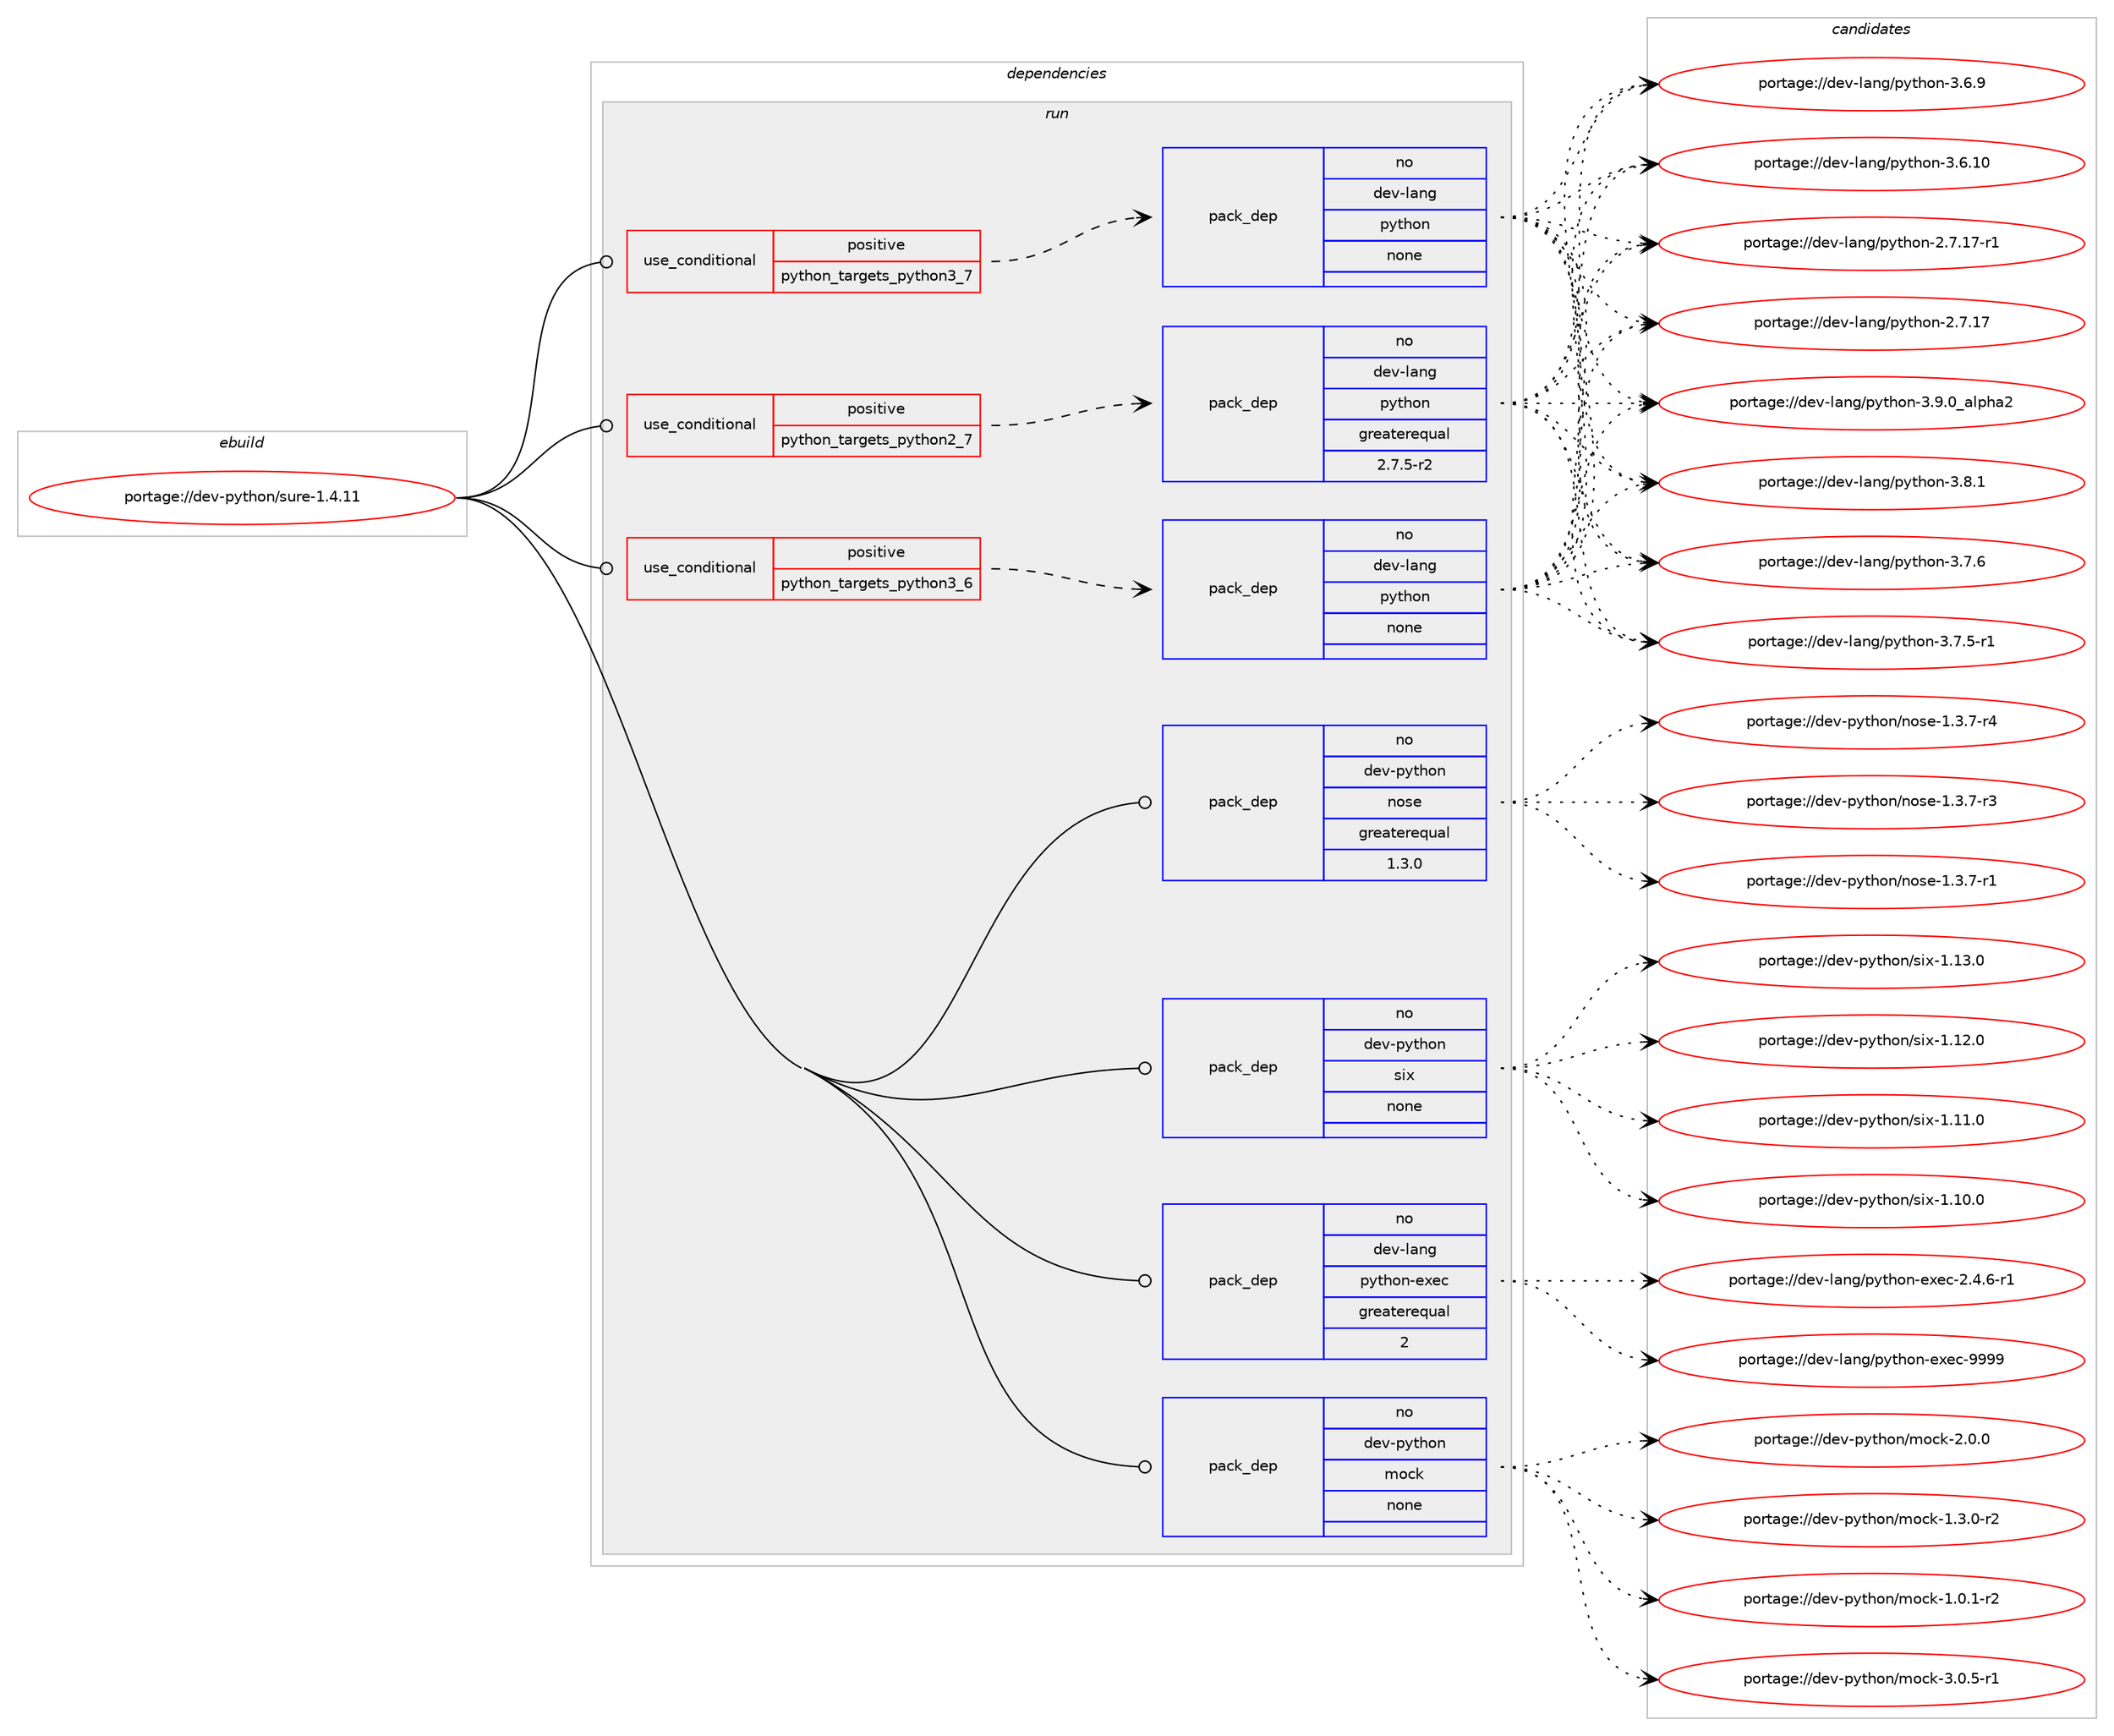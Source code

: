 digraph prolog {

# *************
# Graph options
# *************

newrank=true;
concentrate=true;
compound=true;
graph [rankdir=LR,fontname=Helvetica,fontsize=10,ranksep=1.5];#, ranksep=2.5, nodesep=0.2];
edge  [arrowhead=vee];
node  [fontname=Helvetica,fontsize=10];

# **********
# The ebuild
# **********

subgraph cluster_leftcol {
color=gray;
rank=same;
label=<<i>ebuild</i>>;
id [label="portage://dev-python/sure-1.4.11", color=red, width=4, href="../dev-python/sure-1.4.11.svg"];
}

# ****************
# The dependencies
# ****************

subgraph cluster_midcol {
color=gray;
label=<<i>dependencies</i>>;
subgraph cluster_compile {
fillcolor="#eeeeee";
style=filled;
label=<<i>compile</i>>;
}
subgraph cluster_compileandrun {
fillcolor="#eeeeee";
style=filled;
label=<<i>compile and run</i>>;
}
subgraph cluster_run {
fillcolor="#eeeeee";
style=filled;
label=<<i>run</i>>;
subgraph cond105243 {
dependency423290 [label=<<TABLE BORDER="0" CELLBORDER="1" CELLSPACING="0" CELLPADDING="4"><TR><TD ROWSPAN="3" CELLPADDING="10">use_conditional</TD></TR><TR><TD>positive</TD></TR><TR><TD>python_targets_python2_7</TD></TR></TABLE>>, shape=none, color=red];
subgraph pack313150 {
dependency423291 [label=<<TABLE BORDER="0" CELLBORDER="1" CELLSPACING="0" CELLPADDING="4" WIDTH="220"><TR><TD ROWSPAN="6" CELLPADDING="30">pack_dep</TD></TR><TR><TD WIDTH="110">no</TD></TR><TR><TD>dev-lang</TD></TR><TR><TD>python</TD></TR><TR><TD>greaterequal</TD></TR><TR><TD>2.7.5-r2</TD></TR></TABLE>>, shape=none, color=blue];
}
dependency423290:e -> dependency423291:w [weight=20,style="dashed",arrowhead="vee"];
}
id:e -> dependency423290:w [weight=20,style="solid",arrowhead="odot"];
subgraph cond105244 {
dependency423292 [label=<<TABLE BORDER="0" CELLBORDER="1" CELLSPACING="0" CELLPADDING="4"><TR><TD ROWSPAN="3" CELLPADDING="10">use_conditional</TD></TR><TR><TD>positive</TD></TR><TR><TD>python_targets_python3_6</TD></TR></TABLE>>, shape=none, color=red];
subgraph pack313151 {
dependency423293 [label=<<TABLE BORDER="0" CELLBORDER="1" CELLSPACING="0" CELLPADDING="4" WIDTH="220"><TR><TD ROWSPAN="6" CELLPADDING="30">pack_dep</TD></TR><TR><TD WIDTH="110">no</TD></TR><TR><TD>dev-lang</TD></TR><TR><TD>python</TD></TR><TR><TD>none</TD></TR><TR><TD></TD></TR></TABLE>>, shape=none, color=blue];
}
dependency423292:e -> dependency423293:w [weight=20,style="dashed",arrowhead="vee"];
}
id:e -> dependency423292:w [weight=20,style="solid",arrowhead="odot"];
subgraph cond105245 {
dependency423294 [label=<<TABLE BORDER="0" CELLBORDER="1" CELLSPACING="0" CELLPADDING="4"><TR><TD ROWSPAN="3" CELLPADDING="10">use_conditional</TD></TR><TR><TD>positive</TD></TR><TR><TD>python_targets_python3_7</TD></TR></TABLE>>, shape=none, color=red];
subgraph pack313152 {
dependency423295 [label=<<TABLE BORDER="0" CELLBORDER="1" CELLSPACING="0" CELLPADDING="4" WIDTH="220"><TR><TD ROWSPAN="6" CELLPADDING="30">pack_dep</TD></TR><TR><TD WIDTH="110">no</TD></TR><TR><TD>dev-lang</TD></TR><TR><TD>python</TD></TR><TR><TD>none</TD></TR><TR><TD></TD></TR></TABLE>>, shape=none, color=blue];
}
dependency423294:e -> dependency423295:w [weight=20,style="dashed",arrowhead="vee"];
}
id:e -> dependency423294:w [weight=20,style="solid",arrowhead="odot"];
subgraph pack313153 {
dependency423296 [label=<<TABLE BORDER="0" CELLBORDER="1" CELLSPACING="0" CELLPADDING="4" WIDTH="220"><TR><TD ROWSPAN="6" CELLPADDING="30">pack_dep</TD></TR><TR><TD WIDTH="110">no</TD></TR><TR><TD>dev-lang</TD></TR><TR><TD>python-exec</TD></TR><TR><TD>greaterequal</TD></TR><TR><TD>2</TD></TR></TABLE>>, shape=none, color=blue];
}
id:e -> dependency423296:w [weight=20,style="solid",arrowhead="odot"];
subgraph pack313154 {
dependency423297 [label=<<TABLE BORDER="0" CELLBORDER="1" CELLSPACING="0" CELLPADDING="4" WIDTH="220"><TR><TD ROWSPAN="6" CELLPADDING="30">pack_dep</TD></TR><TR><TD WIDTH="110">no</TD></TR><TR><TD>dev-python</TD></TR><TR><TD>mock</TD></TR><TR><TD>none</TD></TR><TR><TD></TD></TR></TABLE>>, shape=none, color=blue];
}
id:e -> dependency423297:w [weight=20,style="solid",arrowhead="odot"];
subgraph pack313155 {
dependency423298 [label=<<TABLE BORDER="0" CELLBORDER="1" CELLSPACING="0" CELLPADDING="4" WIDTH="220"><TR><TD ROWSPAN="6" CELLPADDING="30">pack_dep</TD></TR><TR><TD WIDTH="110">no</TD></TR><TR><TD>dev-python</TD></TR><TR><TD>nose</TD></TR><TR><TD>greaterequal</TD></TR><TR><TD>1.3.0</TD></TR></TABLE>>, shape=none, color=blue];
}
id:e -> dependency423298:w [weight=20,style="solid",arrowhead="odot"];
subgraph pack313156 {
dependency423299 [label=<<TABLE BORDER="0" CELLBORDER="1" CELLSPACING="0" CELLPADDING="4" WIDTH="220"><TR><TD ROWSPAN="6" CELLPADDING="30">pack_dep</TD></TR><TR><TD WIDTH="110">no</TD></TR><TR><TD>dev-python</TD></TR><TR><TD>six</TD></TR><TR><TD>none</TD></TR><TR><TD></TD></TR></TABLE>>, shape=none, color=blue];
}
id:e -> dependency423299:w [weight=20,style="solid",arrowhead="odot"];
}
}

# **************
# The candidates
# **************

subgraph cluster_choices {
rank=same;
color=gray;
label=<<i>candidates</i>>;

subgraph choice313150 {
color=black;
nodesep=1;
choice10010111845108971101034711212111610411111045514657464895971081121049750 [label="portage://dev-lang/python-3.9.0_alpha2", color=red, width=4,href="../dev-lang/python-3.9.0_alpha2.svg"];
choice100101118451089711010347112121116104111110455146564649 [label="portage://dev-lang/python-3.8.1", color=red, width=4,href="../dev-lang/python-3.8.1.svg"];
choice100101118451089711010347112121116104111110455146554654 [label="portage://dev-lang/python-3.7.6", color=red, width=4,href="../dev-lang/python-3.7.6.svg"];
choice1001011184510897110103471121211161041111104551465546534511449 [label="portage://dev-lang/python-3.7.5-r1", color=red, width=4,href="../dev-lang/python-3.7.5-r1.svg"];
choice100101118451089711010347112121116104111110455146544657 [label="portage://dev-lang/python-3.6.9", color=red, width=4,href="../dev-lang/python-3.6.9.svg"];
choice10010111845108971101034711212111610411111045514654464948 [label="portage://dev-lang/python-3.6.10", color=red, width=4,href="../dev-lang/python-3.6.10.svg"];
choice100101118451089711010347112121116104111110455046554649554511449 [label="portage://dev-lang/python-2.7.17-r1", color=red, width=4,href="../dev-lang/python-2.7.17-r1.svg"];
choice10010111845108971101034711212111610411111045504655464955 [label="portage://dev-lang/python-2.7.17", color=red, width=4,href="../dev-lang/python-2.7.17.svg"];
dependency423291:e -> choice10010111845108971101034711212111610411111045514657464895971081121049750:w [style=dotted,weight="100"];
dependency423291:e -> choice100101118451089711010347112121116104111110455146564649:w [style=dotted,weight="100"];
dependency423291:e -> choice100101118451089711010347112121116104111110455146554654:w [style=dotted,weight="100"];
dependency423291:e -> choice1001011184510897110103471121211161041111104551465546534511449:w [style=dotted,weight="100"];
dependency423291:e -> choice100101118451089711010347112121116104111110455146544657:w [style=dotted,weight="100"];
dependency423291:e -> choice10010111845108971101034711212111610411111045514654464948:w [style=dotted,weight="100"];
dependency423291:e -> choice100101118451089711010347112121116104111110455046554649554511449:w [style=dotted,weight="100"];
dependency423291:e -> choice10010111845108971101034711212111610411111045504655464955:w [style=dotted,weight="100"];
}
subgraph choice313151 {
color=black;
nodesep=1;
choice10010111845108971101034711212111610411111045514657464895971081121049750 [label="portage://dev-lang/python-3.9.0_alpha2", color=red, width=4,href="../dev-lang/python-3.9.0_alpha2.svg"];
choice100101118451089711010347112121116104111110455146564649 [label="portage://dev-lang/python-3.8.1", color=red, width=4,href="../dev-lang/python-3.8.1.svg"];
choice100101118451089711010347112121116104111110455146554654 [label="portage://dev-lang/python-3.7.6", color=red, width=4,href="../dev-lang/python-3.7.6.svg"];
choice1001011184510897110103471121211161041111104551465546534511449 [label="portage://dev-lang/python-3.7.5-r1", color=red, width=4,href="../dev-lang/python-3.7.5-r1.svg"];
choice100101118451089711010347112121116104111110455146544657 [label="portage://dev-lang/python-3.6.9", color=red, width=4,href="../dev-lang/python-3.6.9.svg"];
choice10010111845108971101034711212111610411111045514654464948 [label="portage://dev-lang/python-3.6.10", color=red, width=4,href="../dev-lang/python-3.6.10.svg"];
choice100101118451089711010347112121116104111110455046554649554511449 [label="portage://dev-lang/python-2.7.17-r1", color=red, width=4,href="../dev-lang/python-2.7.17-r1.svg"];
choice10010111845108971101034711212111610411111045504655464955 [label="portage://dev-lang/python-2.7.17", color=red, width=4,href="../dev-lang/python-2.7.17.svg"];
dependency423293:e -> choice10010111845108971101034711212111610411111045514657464895971081121049750:w [style=dotted,weight="100"];
dependency423293:e -> choice100101118451089711010347112121116104111110455146564649:w [style=dotted,weight="100"];
dependency423293:e -> choice100101118451089711010347112121116104111110455146554654:w [style=dotted,weight="100"];
dependency423293:e -> choice1001011184510897110103471121211161041111104551465546534511449:w [style=dotted,weight="100"];
dependency423293:e -> choice100101118451089711010347112121116104111110455146544657:w [style=dotted,weight="100"];
dependency423293:e -> choice10010111845108971101034711212111610411111045514654464948:w [style=dotted,weight="100"];
dependency423293:e -> choice100101118451089711010347112121116104111110455046554649554511449:w [style=dotted,weight="100"];
dependency423293:e -> choice10010111845108971101034711212111610411111045504655464955:w [style=dotted,weight="100"];
}
subgraph choice313152 {
color=black;
nodesep=1;
choice10010111845108971101034711212111610411111045514657464895971081121049750 [label="portage://dev-lang/python-3.9.0_alpha2", color=red, width=4,href="../dev-lang/python-3.9.0_alpha2.svg"];
choice100101118451089711010347112121116104111110455146564649 [label="portage://dev-lang/python-3.8.1", color=red, width=4,href="../dev-lang/python-3.8.1.svg"];
choice100101118451089711010347112121116104111110455146554654 [label="portage://dev-lang/python-3.7.6", color=red, width=4,href="../dev-lang/python-3.7.6.svg"];
choice1001011184510897110103471121211161041111104551465546534511449 [label="portage://dev-lang/python-3.7.5-r1", color=red, width=4,href="../dev-lang/python-3.7.5-r1.svg"];
choice100101118451089711010347112121116104111110455146544657 [label="portage://dev-lang/python-3.6.9", color=red, width=4,href="../dev-lang/python-3.6.9.svg"];
choice10010111845108971101034711212111610411111045514654464948 [label="portage://dev-lang/python-3.6.10", color=red, width=4,href="../dev-lang/python-3.6.10.svg"];
choice100101118451089711010347112121116104111110455046554649554511449 [label="portage://dev-lang/python-2.7.17-r1", color=red, width=4,href="../dev-lang/python-2.7.17-r1.svg"];
choice10010111845108971101034711212111610411111045504655464955 [label="portage://dev-lang/python-2.7.17", color=red, width=4,href="../dev-lang/python-2.7.17.svg"];
dependency423295:e -> choice10010111845108971101034711212111610411111045514657464895971081121049750:w [style=dotted,weight="100"];
dependency423295:e -> choice100101118451089711010347112121116104111110455146564649:w [style=dotted,weight="100"];
dependency423295:e -> choice100101118451089711010347112121116104111110455146554654:w [style=dotted,weight="100"];
dependency423295:e -> choice1001011184510897110103471121211161041111104551465546534511449:w [style=dotted,weight="100"];
dependency423295:e -> choice100101118451089711010347112121116104111110455146544657:w [style=dotted,weight="100"];
dependency423295:e -> choice10010111845108971101034711212111610411111045514654464948:w [style=dotted,weight="100"];
dependency423295:e -> choice100101118451089711010347112121116104111110455046554649554511449:w [style=dotted,weight="100"];
dependency423295:e -> choice10010111845108971101034711212111610411111045504655464955:w [style=dotted,weight="100"];
}
subgraph choice313153 {
color=black;
nodesep=1;
choice10010111845108971101034711212111610411111045101120101994557575757 [label="portage://dev-lang/python-exec-9999", color=red, width=4,href="../dev-lang/python-exec-9999.svg"];
choice10010111845108971101034711212111610411111045101120101994550465246544511449 [label="portage://dev-lang/python-exec-2.4.6-r1", color=red, width=4,href="../dev-lang/python-exec-2.4.6-r1.svg"];
dependency423296:e -> choice10010111845108971101034711212111610411111045101120101994557575757:w [style=dotted,weight="100"];
dependency423296:e -> choice10010111845108971101034711212111610411111045101120101994550465246544511449:w [style=dotted,weight="100"];
}
subgraph choice313154 {
color=black;
nodesep=1;
choice1001011184511212111610411111047109111991074551464846534511449 [label="portage://dev-python/mock-3.0.5-r1", color=red, width=4,href="../dev-python/mock-3.0.5-r1.svg"];
choice100101118451121211161041111104710911199107455046484648 [label="portage://dev-python/mock-2.0.0", color=red, width=4,href="../dev-python/mock-2.0.0.svg"];
choice1001011184511212111610411111047109111991074549465146484511450 [label="portage://dev-python/mock-1.3.0-r2", color=red, width=4,href="../dev-python/mock-1.3.0-r2.svg"];
choice1001011184511212111610411111047109111991074549464846494511450 [label="portage://dev-python/mock-1.0.1-r2", color=red, width=4,href="../dev-python/mock-1.0.1-r2.svg"];
dependency423297:e -> choice1001011184511212111610411111047109111991074551464846534511449:w [style=dotted,weight="100"];
dependency423297:e -> choice100101118451121211161041111104710911199107455046484648:w [style=dotted,weight="100"];
dependency423297:e -> choice1001011184511212111610411111047109111991074549465146484511450:w [style=dotted,weight="100"];
dependency423297:e -> choice1001011184511212111610411111047109111991074549464846494511450:w [style=dotted,weight="100"];
}
subgraph choice313155 {
color=black;
nodesep=1;
choice10010111845112121116104111110471101111151014549465146554511452 [label="portage://dev-python/nose-1.3.7-r4", color=red, width=4,href="../dev-python/nose-1.3.7-r4.svg"];
choice10010111845112121116104111110471101111151014549465146554511451 [label="portage://dev-python/nose-1.3.7-r3", color=red, width=4,href="../dev-python/nose-1.3.7-r3.svg"];
choice10010111845112121116104111110471101111151014549465146554511449 [label="portage://dev-python/nose-1.3.7-r1", color=red, width=4,href="../dev-python/nose-1.3.7-r1.svg"];
dependency423298:e -> choice10010111845112121116104111110471101111151014549465146554511452:w [style=dotted,weight="100"];
dependency423298:e -> choice10010111845112121116104111110471101111151014549465146554511451:w [style=dotted,weight="100"];
dependency423298:e -> choice10010111845112121116104111110471101111151014549465146554511449:w [style=dotted,weight="100"];
}
subgraph choice313156 {
color=black;
nodesep=1;
choice100101118451121211161041111104711510512045494649514648 [label="portage://dev-python/six-1.13.0", color=red, width=4,href="../dev-python/six-1.13.0.svg"];
choice100101118451121211161041111104711510512045494649504648 [label="portage://dev-python/six-1.12.0", color=red, width=4,href="../dev-python/six-1.12.0.svg"];
choice100101118451121211161041111104711510512045494649494648 [label="portage://dev-python/six-1.11.0", color=red, width=4,href="../dev-python/six-1.11.0.svg"];
choice100101118451121211161041111104711510512045494649484648 [label="portage://dev-python/six-1.10.0", color=red, width=4,href="../dev-python/six-1.10.0.svg"];
dependency423299:e -> choice100101118451121211161041111104711510512045494649514648:w [style=dotted,weight="100"];
dependency423299:e -> choice100101118451121211161041111104711510512045494649504648:w [style=dotted,weight="100"];
dependency423299:e -> choice100101118451121211161041111104711510512045494649494648:w [style=dotted,weight="100"];
dependency423299:e -> choice100101118451121211161041111104711510512045494649484648:w [style=dotted,weight="100"];
}
}

}
